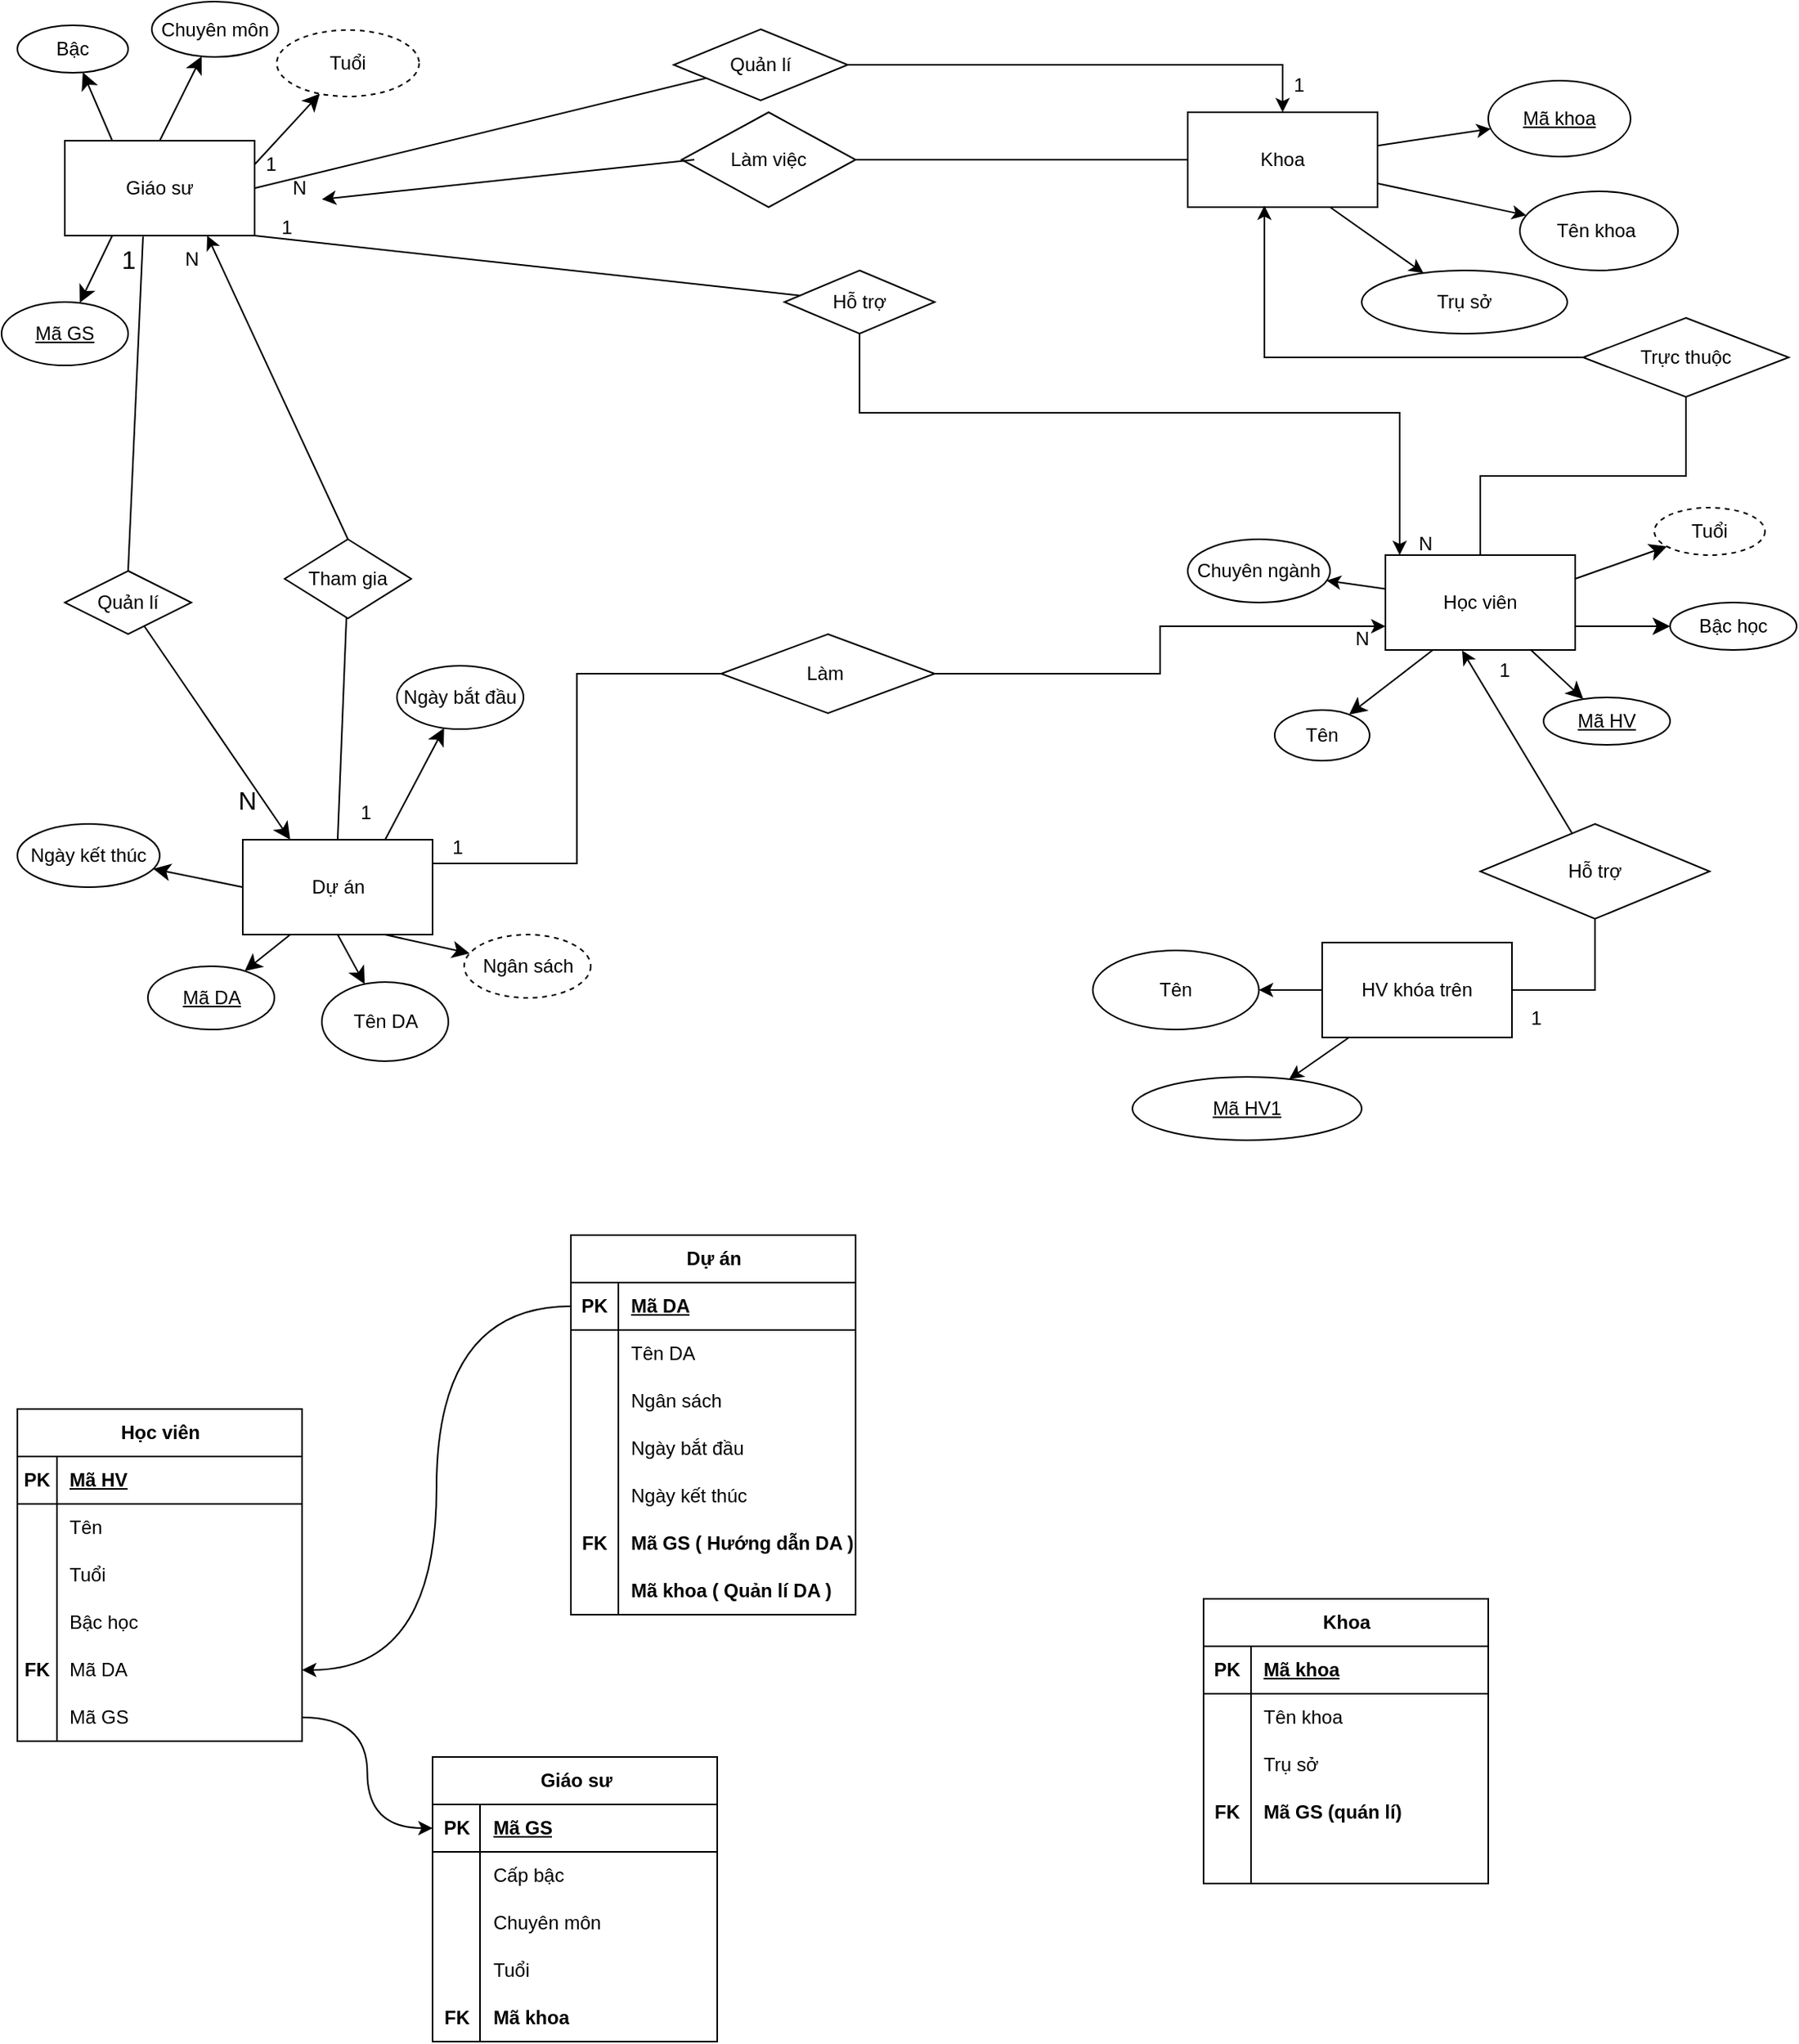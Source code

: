 <mxfile version="26.0.5">
  <diagram id="R2lEEEUBdFMjLlhIrx00" name="Page-1">
    <mxGraphModel dx="1363" dy="797" grid="1" gridSize="10" guides="1" tooltips="1" connect="1" arrows="1" fold="1" page="1" pageScale="1" pageWidth="1169" pageHeight="827" math="0" shadow="0" extFonts="Permanent Marker^https://fonts.googleapis.com/css?family=Permanent+Marker">
      <root>
        <mxCell id="0" />
        <mxCell id="1" parent="0" />
        <mxCell id="wvOs2aSPzy3ZHwY-VeI9-1" value="&lt;font style=&quot;vertical-align: inherit;&quot;&gt;&lt;font style=&quot;vertical-align: inherit;&quot;&gt;Dự án&lt;/font&gt;&lt;/font&gt;" style="rounded=0;whiteSpace=wrap;html=1;" parent="1" vertex="1">
          <mxGeometry x="162.5" y="610" width="120" height="60" as="geometry" />
        </mxCell>
        <mxCell id="wvOs2aSPzy3ZHwY-VeI9-2" value="" style="endArrow=classic;html=1;rounded=0;fontSize=12;startSize=8;endSize=8;curved=1;exitX=0.25;exitY=1;exitDx=0;exitDy=0;" parent="1" source="wvOs2aSPzy3ZHwY-VeI9-1" target="wvOs2aSPzy3ZHwY-VeI9-3" edge="1">
          <mxGeometry width="50" height="50" relative="1" as="geometry">
            <mxPoint x="182.5" y="660" as="sourcePoint" />
            <mxPoint x="162.5" y="700" as="targetPoint" />
          </mxGeometry>
        </mxCell>
        <mxCell id="wvOs2aSPzy3ZHwY-VeI9-3" value="&lt;font style=&quot;vertical-align: inherit;&quot;&gt;&lt;font style=&quot;vertical-align: inherit;&quot;&gt;&lt;u&gt;Mã DA&lt;/u&gt;&lt;/font&gt;&lt;/font&gt;" style="ellipse;whiteSpace=wrap;html=1;" parent="1" vertex="1">
          <mxGeometry x="102.5" y="690" width="80" height="40" as="geometry" />
        </mxCell>
        <mxCell id="wvOs2aSPzy3ZHwY-VeI9-4" value="" style="endArrow=classic;html=1;rounded=0;fontSize=12;startSize=8;endSize=8;curved=1;exitX=0.5;exitY=1;exitDx=0;exitDy=0;" parent="1" source="wvOs2aSPzy3ZHwY-VeI9-1" target="wvOs2aSPzy3ZHwY-VeI9-5" edge="1">
          <mxGeometry width="50" height="50" relative="1" as="geometry">
            <mxPoint x="232.5" y="670" as="sourcePoint" />
            <mxPoint x="232.5" y="710" as="targetPoint" />
          </mxGeometry>
        </mxCell>
        <mxCell id="wvOs2aSPzy3ZHwY-VeI9-5" value="&lt;font style=&quot;vertical-align: inherit;&quot;&gt;&lt;font style=&quot;vertical-align: inherit;&quot;&gt;Tên DA&lt;/font&gt;&lt;/font&gt;" style="ellipse;whiteSpace=wrap;html=1;" parent="1" vertex="1">
          <mxGeometry x="212.5" y="700" width="80" height="50" as="geometry" />
        </mxCell>
        <mxCell id="wvOs2aSPzy3ZHwY-VeI9-6" value="" style="endArrow=classic;html=1;rounded=0;fontSize=12;startSize=8;endSize=8;curved=1;exitX=0.75;exitY=1;exitDx=0;exitDy=0;" parent="1" source="wvOs2aSPzy3ZHwY-VeI9-1" target="wvOs2aSPzy3ZHwY-VeI9-7" edge="1">
          <mxGeometry width="50" height="50" relative="1" as="geometry">
            <mxPoint x="252.5" y="670" as="sourcePoint" />
            <mxPoint x="322.5" y="710" as="targetPoint" />
          </mxGeometry>
        </mxCell>
        <mxCell id="wvOs2aSPzy3ZHwY-VeI9-7" value="&lt;font style=&quot;vertical-align: inherit;&quot;&gt;&lt;font style=&quot;vertical-align: inherit;&quot;&gt;Ngân sách&lt;/font&gt;&lt;/font&gt;" style="ellipse;whiteSpace=wrap;html=1;dashed=1;" parent="1" vertex="1">
          <mxGeometry x="302.5" y="670" width="80" height="40" as="geometry" />
        </mxCell>
        <mxCell id="wvOs2aSPzy3ZHwY-VeI9-8" value="" style="endArrow=classic;html=1;rounded=0;fontSize=12;startSize=8;endSize=8;curved=1;exitX=0.75;exitY=0;exitDx=0;exitDy=0;" parent="1" source="wvOs2aSPzy3ZHwY-VeI9-1" target="wvOs2aSPzy3ZHwY-VeI9-9" edge="1">
          <mxGeometry width="50" height="50" relative="1" as="geometry">
            <mxPoint x="232.5" y="610" as="sourcePoint" />
            <mxPoint x="272.5" y="570" as="targetPoint" />
          </mxGeometry>
        </mxCell>
        <mxCell id="wvOs2aSPzy3ZHwY-VeI9-9" value="&lt;font style=&quot;vertical-align: inherit;&quot;&gt;&lt;font style=&quot;vertical-align: inherit;&quot;&gt;Ngày bắt đầu&lt;/font&gt;&lt;/font&gt;" style="ellipse;whiteSpace=wrap;html=1;" parent="1" vertex="1">
          <mxGeometry x="260" y="500" width="80" height="40" as="geometry" />
        </mxCell>
        <mxCell id="wvOs2aSPzy3ZHwY-VeI9-10" value="" style="endArrow=classic;html=1;rounded=0;fontSize=12;startSize=8;endSize=8;curved=1;exitX=0;exitY=0.5;exitDx=0;exitDy=0;" parent="1" source="wvOs2aSPzy3ZHwY-VeI9-1" target="wvOs2aSPzy3ZHwY-VeI9-11" edge="1">
          <mxGeometry width="50" height="50" relative="1" as="geometry">
            <mxPoint x="192.5" y="610" as="sourcePoint" />
            <mxPoint x="152.5" y="570" as="targetPoint" />
          </mxGeometry>
        </mxCell>
        <mxCell id="wvOs2aSPzy3ZHwY-VeI9-11" value="&lt;font style=&quot;vertical-align: inherit;&quot;&gt;&lt;font style=&quot;vertical-align: inherit;&quot;&gt;Ngày kết thúc&lt;/font&gt;&lt;/font&gt;" style="ellipse;whiteSpace=wrap;html=1;" parent="1" vertex="1">
          <mxGeometry x="20" y="600" width="90" height="40" as="geometry" />
        </mxCell>
        <mxCell id="wvOs2aSPzy3ZHwY-VeI9-12" value="&lt;font style=&quot;vertical-align: inherit;&quot;&gt;&lt;font style=&quot;vertical-align: inherit;&quot;&gt;Giáo sư&lt;/font&gt;&lt;/font&gt;" style="rounded=0;whiteSpace=wrap;html=1;" parent="1" vertex="1">
          <mxGeometry x="50" y="168" width="120" height="60" as="geometry" />
        </mxCell>
        <mxCell id="wvOs2aSPzy3ZHwY-VeI9-13" value="" style="endArrow=classic;html=1;rounded=0;fontSize=12;startSize=8;endSize=8;curved=1;exitX=0.25;exitY=1;exitDx=0;exitDy=0;" parent="1" source="wvOs2aSPzy3ZHwY-VeI9-12" target="wvOs2aSPzy3ZHwY-VeI9-14" edge="1">
          <mxGeometry width="50" height="50" relative="1" as="geometry">
            <mxPoint x="80" y="220" as="sourcePoint" />
            <mxPoint x="50" y="250" as="targetPoint" />
          </mxGeometry>
        </mxCell>
        <mxCell id="wvOs2aSPzy3ZHwY-VeI9-14" value="&lt;font style=&quot;vertical-align: inherit;&quot;&gt;&lt;font style=&quot;vertical-align: inherit;&quot;&gt;&lt;font style=&quot;vertical-align: inherit;&quot;&gt;&lt;font style=&quot;vertical-align: inherit;&quot;&gt;&lt;u&gt;Mã GS&lt;/u&gt;&lt;/font&gt;&lt;/font&gt;&lt;/font&gt;&lt;/font&gt;" style="ellipse;whiteSpace=wrap;html=1;" parent="1" vertex="1">
          <mxGeometry x="10" y="270" width="80" height="40" as="geometry" />
        </mxCell>
        <mxCell id="wvOs2aSPzy3ZHwY-VeI9-15" value="" style="endArrow=classic;html=1;rounded=0;fontSize=12;startSize=8;endSize=8;curved=1;exitX=1;exitY=0.25;exitDx=0;exitDy=0;" parent="1" target="wvOs2aSPzy3ZHwY-VeI9-16" edge="1" source="wvOs2aSPzy3ZHwY-VeI9-12">
          <mxGeometry width="50" height="50" relative="1" as="geometry">
            <mxPoint x="126" y="220" as="sourcePoint" />
            <mxPoint x="150" y="252" as="targetPoint" />
          </mxGeometry>
        </mxCell>
        <mxCell id="wvOs2aSPzy3ZHwY-VeI9-16" value="&lt;font style=&quot;vertical-align: inherit;&quot;&gt;&lt;font style=&quot;vertical-align: inherit;&quot;&gt;Tuổi&lt;/font&gt;&lt;/font&gt;" style="ellipse;whiteSpace=wrap;html=1;dashed=1;" parent="1" vertex="1">
          <mxGeometry x="184" y="98" width="90" height="42" as="geometry" />
        </mxCell>
        <mxCell id="wvOs2aSPzy3ZHwY-VeI9-17" value="" style="endArrow=classic;html=1;rounded=0;fontSize=12;startSize=8;endSize=8;curved=1;exitX=0.25;exitY=0;exitDx=0;exitDy=0;" parent="1" source="wvOs2aSPzy3ZHwY-VeI9-12" target="wvOs2aSPzy3ZHwY-VeI9-18" edge="1">
          <mxGeometry width="50" height="50" relative="1" as="geometry">
            <mxPoint x="80" y="120" as="sourcePoint" />
            <mxPoint x="50" y="130" as="targetPoint" />
          </mxGeometry>
        </mxCell>
        <mxCell id="wvOs2aSPzy3ZHwY-VeI9-18" value="&lt;font style=&quot;vertical-align: inherit;&quot;&gt;&lt;font style=&quot;vertical-align: inherit;&quot;&gt;Bậc&lt;/font&gt;&lt;/font&gt;" style="ellipse;whiteSpace=wrap;html=1;" parent="1" vertex="1">
          <mxGeometry x="20" y="95" width="70" height="30" as="geometry" />
        </mxCell>
        <mxCell id="wvOs2aSPzy3ZHwY-VeI9-19" value="" style="endArrow=classic;html=1;rounded=0;fontSize=12;startSize=8;endSize=8;curved=1;exitX=0.5;exitY=0;exitDx=0;exitDy=0;" parent="1" target="wvOs2aSPzy3ZHwY-VeI9-20" edge="1" source="wvOs2aSPzy3ZHwY-VeI9-12">
          <mxGeometry width="50" height="50" relative="1" as="geometry">
            <mxPoint x="120" y="160" as="sourcePoint" />
            <mxPoint x="150" y="130" as="targetPoint" />
          </mxGeometry>
        </mxCell>
        <mxCell id="wvOs2aSPzy3ZHwY-VeI9-20" value="&lt;font style=&quot;vertical-align: inherit;&quot;&gt;&lt;font style=&quot;vertical-align: inherit;&quot;&gt;Chuyên môn&lt;/font&gt;&lt;/font&gt;" style="ellipse;whiteSpace=wrap;html=1;" parent="1" vertex="1">
          <mxGeometry x="105" y="80" width="80" height="35" as="geometry" />
        </mxCell>
        <mxCell id="wvOs2aSPzy3ZHwY-VeI9-23" value="" style="edgeStyle=none;curved=1;rounded=0;orthogonalLoop=1;jettySize=auto;html=1;fontSize=12;startSize=8;endSize=8;" parent="1" source="wvOs2aSPzy3ZHwY-VeI9-21" target="wvOs2aSPzy3ZHwY-VeI9-22" edge="1">
          <mxGeometry relative="1" as="geometry" />
        </mxCell>
        <mxCell id="6cCRQY4yos_YDq-2sVYA-31" value="" style="rounded=0;orthogonalLoop=1;jettySize=auto;html=1;" edge="1" parent="1" source="wvOs2aSPzy3ZHwY-VeI9-21" target="6cCRQY4yos_YDq-2sVYA-30">
          <mxGeometry relative="1" as="geometry" />
        </mxCell>
        <mxCell id="wvOs2aSPzy3ZHwY-VeI9-21" value="&lt;font style=&quot;vertical-align: inherit;&quot;&gt;&lt;font style=&quot;vertical-align: inherit;&quot;&gt;Học viên&lt;/font&gt;&lt;/font&gt;" style="rounded=0;whiteSpace=wrap;html=1;" parent="1" vertex="1">
          <mxGeometry x="885" y="430" width="120" height="60" as="geometry" />
        </mxCell>
        <mxCell id="wvOs2aSPzy3ZHwY-VeI9-22" value="&lt;font style=&quot;vertical-align: inherit;&quot;&gt;&lt;font style=&quot;vertical-align: inherit;&quot;&gt;&lt;u&gt;Mã HV&lt;/u&gt;&lt;/font&gt;&lt;/font&gt;" style="ellipse;whiteSpace=wrap;html=1;rounded=0;" parent="1" vertex="1">
          <mxGeometry x="985" y="520" width="80" height="30" as="geometry" />
        </mxCell>
        <mxCell id="wvOs2aSPzy3ZHwY-VeI9-24" value="" style="edgeStyle=none;curved=1;rounded=0;orthogonalLoop=1;jettySize=auto;html=1;fontSize=12;startSize=8;endSize=8;exitX=1;exitY=0.25;exitDx=0;exitDy=0;" parent="1" source="wvOs2aSPzy3ZHwY-VeI9-21" target="wvOs2aSPzy3ZHwY-VeI9-27" edge="1">
          <mxGeometry relative="1" as="geometry">
            <mxPoint x="969.72" y="480.0" as="sourcePoint" />
            <mxPoint x="955" y="540" as="targetPoint" />
          </mxGeometry>
        </mxCell>
        <mxCell id="wvOs2aSPzy3ZHwY-VeI9-25" value="" style="edgeStyle=none;curved=1;rounded=0;orthogonalLoop=1;jettySize=auto;html=1;fontSize=12;startSize=8;endSize=8;exitX=0.25;exitY=1;exitDx=0;exitDy=0;" parent="1" source="wvOs2aSPzy3ZHwY-VeI9-21" target="wvOs2aSPzy3ZHwY-VeI9-26" edge="1">
          <mxGeometry relative="1" as="geometry">
            <mxPoint x="935" y="480" as="sourcePoint" />
            <mxPoint x="915" y="520" as="targetPoint" />
          </mxGeometry>
        </mxCell>
        <mxCell id="wvOs2aSPzy3ZHwY-VeI9-26" value="&lt;font style=&quot;vertical-align: inherit;&quot;&gt;&lt;font style=&quot;vertical-align: inherit;&quot;&gt;Tên&lt;/font&gt;&lt;/font&gt;" style="ellipse;whiteSpace=wrap;html=1;" parent="1" vertex="1">
          <mxGeometry x="815" y="528" width="60" height="32" as="geometry" />
        </mxCell>
        <mxCell id="wvOs2aSPzy3ZHwY-VeI9-27" value="&lt;font style=&quot;vertical-align: inherit;&quot;&gt;&lt;font style=&quot;vertical-align: inherit;&quot;&gt;Tuổi&lt;/font&gt;&lt;/font&gt;" style="ellipse;whiteSpace=wrap;html=1;dashed=1;" parent="1" vertex="1">
          <mxGeometry x="1055" y="400" width="70" height="30" as="geometry" />
        </mxCell>
        <mxCell id="wvOs2aSPzy3ZHwY-VeI9-28" value="" style="edgeStyle=none;curved=1;rounded=0;orthogonalLoop=1;jettySize=auto;html=1;fontSize=12;startSize=8;endSize=8;exitX=1;exitY=0.75;exitDx=0;exitDy=0;" parent="1" target="wvOs2aSPzy3ZHwY-VeI9-29" edge="1" source="wvOs2aSPzy3ZHwY-VeI9-21">
          <mxGeometry relative="1" as="geometry">
            <mxPoint x="1025" y="467" as="sourcePoint" />
            <mxPoint x="1054" y="480" as="targetPoint" />
          </mxGeometry>
        </mxCell>
        <mxCell id="wvOs2aSPzy3ZHwY-VeI9-29" value="&lt;font style=&quot;vertical-align: inherit;&quot;&gt;&lt;font style=&quot;vertical-align: inherit;&quot;&gt;&lt;font style=&quot;vertical-align: inherit;&quot;&gt;&lt;font style=&quot;vertical-align: inherit;&quot;&gt;Bậc học&lt;/font&gt;&lt;/font&gt;&lt;/font&gt;&lt;/font&gt;" style="ellipse;whiteSpace=wrap;html=1;" parent="1" vertex="1">
          <mxGeometry x="1065" y="460" width="80" height="30" as="geometry" />
        </mxCell>
        <mxCell id="wvOs2aSPzy3ZHwY-VeI9-30" value="" style="endArrow=none;html=1;rounded=0;fontSize=12;startSize=8;endSize=8;curved=1;entryX=0.412;entryY=1.011;entryDx=0;entryDy=0;entryPerimeter=0;exitX=0.5;exitY=0;exitDx=0;exitDy=0;" parent="1" source="wvOs2aSPzy3ZHwY-VeI9-31" target="wvOs2aSPzy3ZHwY-VeI9-12" edge="1">
          <mxGeometry width="50" height="50" relative="1" as="geometry">
            <mxPoint x="160" y="290" as="sourcePoint" />
            <mxPoint x="170" y="150" as="targetPoint" />
          </mxGeometry>
        </mxCell>
        <mxCell id="wvOs2aSPzy3ZHwY-VeI9-32" style="rounded=0;orthogonalLoop=1;jettySize=auto;html=1;entryX=0.25;entryY=0;entryDx=0;entryDy=0;fontSize=12;startSize=8;endSize=8;" parent="1" source="wvOs2aSPzy3ZHwY-VeI9-31" target="wvOs2aSPzy3ZHwY-VeI9-1" edge="1">
          <mxGeometry relative="1" as="geometry" />
        </mxCell>
        <mxCell id="wvOs2aSPzy3ZHwY-VeI9-31" value="&lt;font style=&quot;vertical-align: inherit;&quot;&gt;&lt;font style=&quot;vertical-align: inherit;&quot;&gt;Quản lí&lt;/font&gt;&lt;/font&gt;" style="rhombus;whiteSpace=wrap;html=1;" parent="1" vertex="1">
          <mxGeometry x="50" y="440" width="80" height="40" as="geometry" />
        </mxCell>
        <mxCell id="wvOs2aSPzy3ZHwY-VeI9-33" value="1" style="text;html=1;align=center;verticalAlign=middle;resizable=0;points=[];autosize=1;strokeColor=none;fillColor=none;fontSize=16;" parent="1" vertex="1">
          <mxGeometry x="75" y="228" width="30" height="30" as="geometry" />
        </mxCell>
        <mxCell id="wvOs2aSPzy3ZHwY-VeI9-34" value="N" style="text;html=1;align=center;verticalAlign=middle;resizable=0;points=[];autosize=1;strokeColor=none;fillColor=none;fontSize=16;" parent="1" vertex="1">
          <mxGeometry x="145" y="570" width="40" height="30" as="geometry" />
        </mxCell>
        <mxCell id="6cCRQY4yos_YDq-2sVYA-3" value="" style="endArrow=none;html=1;rounded=0;exitX=0.5;exitY=0;exitDx=0;exitDy=0;" edge="1" parent="1" source="wvOs2aSPzy3ZHwY-VeI9-1" target="6cCRQY4yos_YDq-2sVYA-4">
          <mxGeometry width="50" height="50" relative="1" as="geometry">
            <mxPoint x="202.5" y="610" as="sourcePoint" />
            <mxPoint x="202.5" y="480" as="targetPoint" />
          </mxGeometry>
        </mxCell>
        <mxCell id="6cCRQY4yos_YDq-2sVYA-5" style="rounded=0;orthogonalLoop=1;jettySize=auto;html=1;exitX=0.5;exitY=0;exitDx=0;exitDy=0;entryX=0.75;entryY=1;entryDx=0;entryDy=0;" edge="1" parent="1" source="6cCRQY4yos_YDq-2sVYA-4" target="wvOs2aSPzy3ZHwY-VeI9-12">
          <mxGeometry relative="1" as="geometry">
            <mxPoint x="380.04" y="310.005" as="sourcePoint" />
            <mxPoint x="200" y="149.98" as="targetPoint" />
          </mxGeometry>
        </mxCell>
        <mxCell id="6cCRQY4yos_YDq-2sVYA-4" value="Tham gia" style="rhombus;whiteSpace=wrap;html=1;" vertex="1" parent="1">
          <mxGeometry x="189" y="420" width="80" height="50" as="geometry" />
        </mxCell>
        <mxCell id="6cCRQY4yos_YDq-2sVYA-8" value="" style="rounded=0;orthogonalLoop=1;jettySize=auto;html=1;" edge="1" parent="1" source="6cCRQY4yos_YDq-2sVYA-6" target="6cCRQY4yos_YDq-2sVYA-7">
          <mxGeometry relative="1" as="geometry" />
        </mxCell>
        <mxCell id="6cCRQY4yos_YDq-2sVYA-6" value="&lt;font style=&quot;vertical-align: inherit;&quot;&gt;&lt;font style=&quot;vertical-align: inherit;&quot;&gt;Khoa&lt;/font&gt;&lt;/font&gt;" style="rounded=0;whiteSpace=wrap;html=1;" vertex="1" parent="1">
          <mxGeometry x="760" y="150" width="120" height="60" as="geometry" />
        </mxCell>
        <mxCell id="6cCRQY4yos_YDq-2sVYA-7" value="&lt;font style=&quot;vertical-align: inherit;&quot;&gt;&lt;font style=&quot;vertical-align: inherit;&quot;&gt;&lt;font style=&quot;vertical-align: inherit;&quot;&gt;&lt;font style=&quot;vertical-align: inherit;&quot;&gt;&lt;u&gt;Mã khoa&lt;/u&gt;&lt;/font&gt;&lt;/font&gt;&lt;/font&gt;&lt;/font&gt;" style="ellipse;whiteSpace=wrap;html=1;rounded=0;" vertex="1" parent="1">
          <mxGeometry x="950" y="130" width="90" height="48" as="geometry" />
        </mxCell>
        <mxCell id="6cCRQY4yos_YDq-2sVYA-9" value="" style="endArrow=classic;html=1;rounded=0;exitX=1;exitY=0.75;exitDx=0;exitDy=0;" edge="1" parent="1" source="6cCRQY4yos_YDq-2sVYA-6" target="6cCRQY4yos_YDq-2sVYA-10">
          <mxGeometry width="50" height="50" relative="1" as="geometry">
            <mxPoint x="880" y="200" as="sourcePoint" />
            <mxPoint x="950" y="220" as="targetPoint" />
          </mxGeometry>
        </mxCell>
        <mxCell id="6cCRQY4yos_YDq-2sVYA-10" value="&lt;font style=&quot;vertical-align: inherit;&quot;&gt;&lt;font style=&quot;vertical-align: inherit;&quot;&gt;Tên khoa&amp;nbsp;&lt;/font&gt;&lt;/font&gt;" style="ellipse;whiteSpace=wrap;html=1;" vertex="1" parent="1">
          <mxGeometry x="970" y="200" width="100" height="50" as="geometry" />
        </mxCell>
        <mxCell id="6cCRQY4yos_YDq-2sVYA-11" value="" style="endArrow=classic;html=1;rounded=0;exitX=0.75;exitY=1;exitDx=0;exitDy=0;" edge="1" parent="1" source="6cCRQY4yos_YDq-2sVYA-6" target="6cCRQY4yos_YDq-2sVYA-12">
          <mxGeometry width="50" height="50" relative="1" as="geometry">
            <mxPoint x="720" y="350" as="sourcePoint" />
            <mxPoint x="900" y="270" as="targetPoint" />
          </mxGeometry>
        </mxCell>
        <mxCell id="6cCRQY4yos_YDq-2sVYA-12" value="&lt;font style=&quot;vertical-align: inherit;&quot;&gt;&lt;font style=&quot;vertical-align: inherit;&quot;&gt;Trụ sở&lt;/font&gt;&lt;/font&gt;" style="ellipse;whiteSpace=wrap;html=1;" vertex="1" parent="1">
          <mxGeometry x="870" y="250" width="130" height="40" as="geometry" />
        </mxCell>
        <mxCell id="6cCRQY4yos_YDq-2sVYA-13" value="" style="endArrow=none;html=1;rounded=0;entryX=0;entryY=0.5;entryDx=0;entryDy=0;exitX=1;exitY=0.5;exitDx=0;exitDy=0;" edge="1" parent="1" source="6cCRQY4yos_YDq-2sVYA-16" target="6cCRQY4yos_YDq-2sVYA-6">
          <mxGeometry width="50" height="50" relative="1" as="geometry">
            <mxPoint x="570" y="180" as="sourcePoint" />
            <mxPoint x="470" y="170" as="targetPoint" />
          </mxGeometry>
        </mxCell>
        <mxCell id="6cCRQY4yos_YDq-2sVYA-16" value="&lt;font style=&quot;vertical-align: inherit;&quot;&gt;&lt;font style=&quot;vertical-align: inherit;&quot;&gt;Làm việc&lt;/font&gt;&lt;/font&gt;" style="rhombus;whiteSpace=wrap;html=1;" vertex="1" parent="1">
          <mxGeometry x="440" y="150" width="110" height="60" as="geometry" />
        </mxCell>
        <mxCell id="6cCRQY4yos_YDq-2sVYA-18" value="" style="endArrow=none;html=1;rounded=0;exitX=1;exitY=0.5;exitDx=0;exitDy=0;" edge="1" parent="1" source="wvOs2aSPzy3ZHwY-VeI9-12" target="6cCRQY4yos_YDq-2sVYA-19">
          <mxGeometry width="50" height="50" relative="1" as="geometry">
            <mxPoint x="420" y="220" as="sourcePoint" />
            <mxPoint x="420" y="120" as="targetPoint" />
          </mxGeometry>
        </mxCell>
        <mxCell id="6cCRQY4yos_YDq-2sVYA-21" style="edgeStyle=orthogonalEdgeStyle;rounded=0;orthogonalLoop=1;jettySize=auto;html=1;" edge="1" parent="1" source="6cCRQY4yos_YDq-2sVYA-19" target="6cCRQY4yos_YDq-2sVYA-6">
          <mxGeometry relative="1" as="geometry" />
        </mxCell>
        <mxCell id="6cCRQY4yos_YDq-2sVYA-19" value="&lt;font style=&quot;vertical-align: inherit;&quot;&gt;&lt;font style=&quot;vertical-align: inherit;&quot;&gt;Quản lí&lt;/font&gt;&lt;/font&gt;" style="rhombus;whiteSpace=wrap;html=1;" vertex="1" parent="1">
          <mxGeometry x="435" y="97.5" width="110" height="45" as="geometry" />
        </mxCell>
        <mxCell id="6cCRQY4yos_YDq-2sVYA-23" value="1" style="text;html=1;align=center;verticalAlign=middle;resizable=0;points=[];autosize=1;strokeColor=none;fillColor=none;" vertex="1" parent="1">
          <mxGeometry x="165" y="168" width="30" height="30" as="geometry" />
        </mxCell>
        <mxCell id="6cCRQY4yos_YDq-2sVYA-24" value="1" style="text;html=1;align=center;verticalAlign=middle;resizable=0;points=[];autosize=1;strokeColor=none;fillColor=none;" vertex="1" parent="1">
          <mxGeometry x="815" y="118" width="30" height="30" as="geometry" />
        </mxCell>
        <mxCell id="6cCRQY4yos_YDq-2sVYA-27" value="" style="endArrow=none;html=1;rounded=0;exitX=0.5;exitY=0;exitDx=0;exitDy=0;edgeStyle=orthogonalEdgeStyle;" edge="1" parent="1" source="wvOs2aSPzy3ZHwY-VeI9-21" target="6cCRQY4yos_YDq-2sVYA-28">
          <mxGeometry width="50" height="50" relative="1" as="geometry">
            <mxPoint x="680" y="380" as="sourcePoint" />
            <mxPoint x="810" y="340" as="targetPoint" />
          </mxGeometry>
        </mxCell>
        <mxCell id="6cCRQY4yos_YDq-2sVYA-29" style="rounded=0;orthogonalLoop=1;jettySize=auto;html=1;entryX=0.404;entryY=0.983;entryDx=0;entryDy=0;entryPerimeter=0;edgeStyle=orthogonalEdgeStyle;" edge="1" parent="1" source="6cCRQY4yos_YDq-2sVYA-28" target="6cCRQY4yos_YDq-2sVYA-6">
          <mxGeometry relative="1" as="geometry" />
        </mxCell>
        <mxCell id="6cCRQY4yos_YDq-2sVYA-28" value="&lt;font style=&quot;vertical-align: inherit;&quot;&gt;&lt;font style=&quot;vertical-align: inherit;&quot;&gt;Trực thuộc&lt;/font&gt;&lt;/font&gt;" style="rhombus;whiteSpace=wrap;html=1;" vertex="1" parent="1">
          <mxGeometry x="1010" y="280" width="130" height="50" as="geometry" />
        </mxCell>
        <mxCell id="6cCRQY4yos_YDq-2sVYA-30" value="&lt;font style=&quot;vertical-align: inherit;&quot;&gt;&lt;font style=&quot;vertical-align: inherit;&quot;&gt;Chuyên ngành&lt;/font&gt;&lt;/font&gt;" style="ellipse;whiteSpace=wrap;html=1;rounded=0;" vertex="1" parent="1">
          <mxGeometry x="760" y="420" width="90" height="40" as="geometry" />
        </mxCell>
        <mxCell id="6cCRQY4yos_YDq-2sVYA-37" value="" style="rounded=0;orthogonalLoop=1;jettySize=auto;html=1;" edge="1" parent="1" source="6cCRQY4yos_YDq-2sVYA-32" target="6cCRQY4yos_YDq-2sVYA-36">
          <mxGeometry relative="1" as="geometry" />
        </mxCell>
        <mxCell id="6cCRQY4yos_YDq-2sVYA-39" value="" style="rounded=0;orthogonalLoop=1;jettySize=auto;html=1;" edge="1" parent="1" source="6cCRQY4yos_YDq-2sVYA-32" target="6cCRQY4yos_YDq-2sVYA-38">
          <mxGeometry relative="1" as="geometry" />
        </mxCell>
        <mxCell id="6cCRQY4yos_YDq-2sVYA-32" value="&lt;font style=&quot;vertical-align: inherit;&quot;&gt;&lt;font style=&quot;vertical-align: inherit;&quot;&gt;HV khóa trên&lt;/font&gt;&lt;/font&gt;" style="whiteSpace=wrap;html=1;" vertex="1" parent="1">
          <mxGeometry x="845" y="675" width="120" height="60" as="geometry" />
        </mxCell>
        <mxCell id="6cCRQY4yos_YDq-2sVYA-33" value="" style="endArrow=none;html=1;rounded=0;exitX=1;exitY=0.5;exitDx=0;exitDy=0;edgeStyle=orthogonalEdgeStyle;" edge="1" parent="1" source="6cCRQY4yos_YDq-2sVYA-32" target="6cCRQY4yos_YDq-2sVYA-34">
          <mxGeometry width="50" height="50" relative="1" as="geometry">
            <mxPoint x="960" y="710" as="sourcePoint" />
            <mxPoint x="1030" y="710" as="targetPoint" />
          </mxGeometry>
        </mxCell>
        <mxCell id="6cCRQY4yos_YDq-2sVYA-34" value="&lt;font style=&quot;vertical-align: inherit;&quot;&gt;&lt;font style=&quot;vertical-align: inherit;&quot;&gt;Hỗ trợ&lt;/font&gt;&lt;/font&gt;" style="rhombus;whiteSpace=wrap;html=1;" vertex="1" parent="1">
          <mxGeometry x="945" y="600" width="145" height="60" as="geometry" />
        </mxCell>
        <mxCell id="6cCRQY4yos_YDq-2sVYA-35" style="rounded=0;orthogonalLoop=1;jettySize=auto;html=1;entryX=0.404;entryY=1.005;entryDx=0;entryDy=0;entryPerimeter=0;" edge="1" parent="1" source="6cCRQY4yos_YDq-2sVYA-34" target="wvOs2aSPzy3ZHwY-VeI9-21">
          <mxGeometry relative="1" as="geometry" />
        </mxCell>
        <mxCell id="6cCRQY4yos_YDq-2sVYA-36" value="&lt;font style=&quot;vertical-align: inherit;&quot;&gt;&lt;font style=&quot;vertical-align: inherit;&quot;&gt;Tên&lt;/font&gt;&lt;/font&gt;" style="ellipse;whiteSpace=wrap;html=1;" vertex="1" parent="1">
          <mxGeometry x="700" y="680" width="105" height="50" as="geometry" />
        </mxCell>
        <mxCell id="6cCRQY4yos_YDq-2sVYA-38" value="&lt;font style=&quot;vertical-align: inherit;&quot;&gt;&lt;font style=&quot;vertical-align: inherit;&quot;&gt;&lt;font style=&quot;vertical-align: inherit;&quot;&gt;&lt;font style=&quot;vertical-align: inherit;&quot;&gt;&lt;u&gt;Mã HV1&lt;/u&gt;&lt;/font&gt;&lt;/font&gt;&lt;/font&gt;&lt;/font&gt;" style="ellipse;whiteSpace=wrap;html=1;" vertex="1" parent="1">
          <mxGeometry x="725" y="760" width="145" height="40" as="geometry" />
        </mxCell>
        <mxCell id="6cCRQY4yos_YDq-2sVYA-43" style="edgeStyle=orthogonalEdgeStyle;rounded=0;orthogonalLoop=1;jettySize=auto;html=1;entryX=0;entryY=0.75;entryDx=0;entryDy=0;" edge="1" parent="1" source="6cCRQY4yos_YDq-2sVYA-41" target="wvOs2aSPzy3ZHwY-VeI9-21">
          <mxGeometry relative="1" as="geometry" />
        </mxCell>
        <mxCell id="6cCRQY4yos_YDq-2sVYA-41" value="&lt;font style=&quot;vertical-align: inherit;&quot;&gt;&lt;font style=&quot;vertical-align: inherit;&quot;&gt;Làm&amp;nbsp;&lt;/font&gt;&lt;/font&gt;" style="rhombus;whiteSpace=wrap;html=1;" vertex="1" parent="1">
          <mxGeometry x="465" y="480" width="135" height="50" as="geometry" />
        </mxCell>
        <mxCell id="6cCRQY4yos_YDq-2sVYA-44" value="N" style="text;html=1;align=center;verticalAlign=middle;resizable=0;points=[];autosize=1;strokeColor=none;fillColor=none;" vertex="1" parent="1">
          <mxGeometry x="855" y="468" width="30" height="30" as="geometry" />
        </mxCell>
        <mxCell id="6cCRQY4yos_YDq-2sVYA-45" value="" style="endArrow=none;html=1;rounded=0;entryX=0;entryY=0.5;entryDx=0;entryDy=0;exitX=1;exitY=0.25;exitDx=0;exitDy=0;edgeStyle=orthogonalEdgeStyle;" edge="1" parent="1" source="wvOs2aSPzy3ZHwY-VeI9-1" target="6cCRQY4yos_YDq-2sVYA-41">
          <mxGeometry width="50" height="50" relative="1" as="geometry">
            <mxPoint x="290" y="630" as="sourcePoint" />
            <mxPoint x="340" y="580" as="targetPoint" />
          </mxGeometry>
        </mxCell>
        <mxCell id="6cCRQY4yos_YDq-2sVYA-46" value="1" style="text;html=1;align=center;verticalAlign=middle;resizable=0;points=[];autosize=1;strokeColor=none;fillColor=none;" vertex="1" parent="1">
          <mxGeometry x="282.5" y="600" width="30" height="30" as="geometry" />
        </mxCell>
        <mxCell id="6cCRQY4yos_YDq-2sVYA-47" value="" style="endArrow=none;html=1;rounded=0;exitX=1;exitY=1;exitDx=0;exitDy=0;" edge="1" parent="1" source="wvOs2aSPzy3ZHwY-VeI9-12" target="6cCRQY4yos_YDq-2sVYA-48">
          <mxGeometry width="50" height="50" relative="1" as="geometry">
            <mxPoint x="360" y="250" as="sourcePoint" />
            <mxPoint x="230" y="150" as="targetPoint" />
          </mxGeometry>
        </mxCell>
        <mxCell id="6cCRQY4yos_YDq-2sVYA-48" value="&lt;font style=&quot;vertical-align: inherit;&quot;&gt;&lt;font style=&quot;vertical-align: inherit;&quot;&gt;Hỗ trợ&lt;/font&gt;&lt;/font&gt;" style="rhombus;whiteSpace=wrap;html=1;" vertex="1" parent="1">
          <mxGeometry x="505" y="250" width="95" height="40" as="geometry" />
        </mxCell>
        <mxCell id="6cCRQY4yos_YDq-2sVYA-49" style="edgeStyle=orthogonalEdgeStyle;rounded=0;orthogonalLoop=1;jettySize=auto;html=1;" edge="1" parent="1" source="6cCRQY4yos_YDq-2sVYA-48">
          <mxGeometry relative="1" as="geometry">
            <mxPoint x="894" y="430" as="targetPoint" />
            <Array as="points">
              <mxPoint x="553" y="340" />
              <mxPoint x="894" y="340" />
            </Array>
          </mxGeometry>
        </mxCell>
        <mxCell id="6cCRQY4yos_YDq-2sVYA-50" value="1" style="text;html=1;align=center;verticalAlign=middle;resizable=0;points=[];autosize=1;strokeColor=none;fillColor=none;" vertex="1" parent="1">
          <mxGeometry x="965" y="708" width="30" height="30" as="geometry" />
        </mxCell>
        <mxCell id="6cCRQY4yos_YDq-2sVYA-51" value="1" style="text;html=1;align=center;verticalAlign=middle;resizable=0;points=[];autosize=1;strokeColor=none;fillColor=none;" vertex="1" parent="1">
          <mxGeometry x="945" y="488" width="30" height="30" as="geometry" />
        </mxCell>
        <mxCell id="6cCRQY4yos_YDq-2sVYA-52" value="N" style="text;html=1;align=center;verticalAlign=middle;resizable=0;points=[];autosize=1;strokeColor=none;fillColor=none;" vertex="1" parent="1">
          <mxGeometry x="115" y="228" width="30" height="30" as="geometry" />
        </mxCell>
        <mxCell id="6cCRQY4yos_YDq-2sVYA-53" value="N" style="text;html=1;align=center;verticalAlign=middle;resizable=0;points=[];autosize=1;strokeColor=none;fillColor=none;" vertex="1" parent="1">
          <mxGeometry x="895" y="408" width="30" height="30" as="geometry" />
        </mxCell>
        <mxCell id="6cCRQY4yos_YDq-2sVYA-54" value="1" style="text;html=1;align=center;verticalAlign=middle;resizable=0;points=[];autosize=1;strokeColor=none;fillColor=none;" vertex="1" parent="1">
          <mxGeometry x="225" y="578" width="30" height="30" as="geometry" />
        </mxCell>
        <mxCell id="6cCRQY4yos_YDq-2sVYA-55" value="" style="rounded=0;orthogonalLoop=1;jettySize=auto;html=1;entryX=1;entryY=0.75;entryDx=0;entryDy=0;exitX=0.073;exitY=0.5;exitDx=0;exitDy=0;exitPerimeter=0;" edge="1" parent="1" source="6cCRQY4yos_YDq-2sVYA-16" target="6cCRQY4yos_YDq-2sVYA-26">
          <mxGeometry relative="1" as="geometry">
            <mxPoint x="448" y="180" as="sourcePoint" />
            <mxPoint x="170" y="213" as="targetPoint" />
          </mxGeometry>
        </mxCell>
        <mxCell id="6cCRQY4yos_YDq-2sVYA-26" value="N" style="text;html=1;align=center;verticalAlign=middle;resizable=0;points=[];autosize=1;strokeColor=none;fillColor=none;" vertex="1" parent="1">
          <mxGeometry x="182.5" y="182.5" width="30" height="30" as="geometry" />
        </mxCell>
        <mxCell id="6cCRQY4yos_YDq-2sVYA-56" value="1" style="text;html=1;align=center;verticalAlign=middle;resizable=0;points=[];autosize=1;strokeColor=none;fillColor=none;" vertex="1" parent="1">
          <mxGeometry x="175" y="208" width="30" height="30" as="geometry" />
        </mxCell>
        <mxCell id="6cCRQY4yos_YDq-2sVYA-59" value="Học viên" style="shape=table;startSize=30;container=1;collapsible=1;childLayout=tableLayout;fixedRows=1;rowLines=0;fontStyle=1;align=center;resizeLast=1;html=1;" vertex="1" parent="1">
          <mxGeometry x="20" y="970" width="180" height="210" as="geometry" />
        </mxCell>
        <mxCell id="6cCRQY4yos_YDq-2sVYA-60" value="" style="shape=tableRow;horizontal=0;startSize=0;swimlaneHead=0;swimlaneBody=0;fillColor=none;collapsible=0;dropTarget=0;points=[[0,0.5],[1,0.5]];portConstraint=eastwest;top=0;left=0;right=0;bottom=1;" vertex="1" parent="6cCRQY4yos_YDq-2sVYA-59">
          <mxGeometry y="30" width="180" height="30" as="geometry" />
        </mxCell>
        <mxCell id="6cCRQY4yos_YDq-2sVYA-61" value="PK" style="shape=partialRectangle;connectable=0;fillColor=none;top=0;left=0;bottom=0;right=0;fontStyle=1;overflow=hidden;whiteSpace=wrap;html=1;" vertex="1" parent="6cCRQY4yos_YDq-2sVYA-60">
          <mxGeometry width="25" height="30" as="geometry">
            <mxRectangle width="25" height="30" as="alternateBounds" />
          </mxGeometry>
        </mxCell>
        <mxCell id="6cCRQY4yos_YDq-2sVYA-62" value="Mã HV" style="shape=partialRectangle;connectable=0;fillColor=none;top=0;left=0;bottom=0;right=0;align=left;spacingLeft=6;fontStyle=5;overflow=hidden;whiteSpace=wrap;html=1;" vertex="1" parent="6cCRQY4yos_YDq-2sVYA-60">
          <mxGeometry x="25" width="155" height="30" as="geometry">
            <mxRectangle width="155" height="30" as="alternateBounds" />
          </mxGeometry>
        </mxCell>
        <mxCell id="6cCRQY4yos_YDq-2sVYA-63" value="" style="shape=tableRow;horizontal=0;startSize=0;swimlaneHead=0;swimlaneBody=0;fillColor=none;collapsible=0;dropTarget=0;points=[[0,0.5],[1,0.5]];portConstraint=eastwest;top=0;left=0;right=0;bottom=0;" vertex="1" parent="6cCRQY4yos_YDq-2sVYA-59">
          <mxGeometry y="60" width="180" height="30" as="geometry" />
        </mxCell>
        <mxCell id="6cCRQY4yos_YDq-2sVYA-64" value="" style="shape=partialRectangle;connectable=0;fillColor=none;top=0;left=0;bottom=0;right=0;editable=1;overflow=hidden;whiteSpace=wrap;html=1;" vertex="1" parent="6cCRQY4yos_YDq-2sVYA-63">
          <mxGeometry width="25" height="30" as="geometry">
            <mxRectangle width="25" height="30" as="alternateBounds" />
          </mxGeometry>
        </mxCell>
        <mxCell id="6cCRQY4yos_YDq-2sVYA-65" value="Tên" style="shape=partialRectangle;connectable=0;fillColor=none;top=0;left=0;bottom=0;right=0;align=left;spacingLeft=6;overflow=hidden;whiteSpace=wrap;html=1;" vertex="1" parent="6cCRQY4yos_YDq-2sVYA-63">
          <mxGeometry x="25" width="155" height="30" as="geometry">
            <mxRectangle width="155" height="30" as="alternateBounds" />
          </mxGeometry>
        </mxCell>
        <mxCell id="6cCRQY4yos_YDq-2sVYA-66" value="" style="shape=tableRow;horizontal=0;startSize=0;swimlaneHead=0;swimlaneBody=0;fillColor=none;collapsible=0;dropTarget=0;points=[[0,0.5],[1,0.5]];portConstraint=eastwest;top=0;left=0;right=0;bottom=0;" vertex="1" parent="6cCRQY4yos_YDq-2sVYA-59">
          <mxGeometry y="90" width="180" height="30" as="geometry" />
        </mxCell>
        <mxCell id="6cCRQY4yos_YDq-2sVYA-67" value="" style="shape=partialRectangle;connectable=0;fillColor=none;top=0;left=0;bottom=0;right=0;editable=1;overflow=hidden;whiteSpace=wrap;html=1;" vertex="1" parent="6cCRQY4yos_YDq-2sVYA-66">
          <mxGeometry width="25" height="30" as="geometry">
            <mxRectangle width="25" height="30" as="alternateBounds" />
          </mxGeometry>
        </mxCell>
        <mxCell id="6cCRQY4yos_YDq-2sVYA-68" value="Tuổi" style="shape=partialRectangle;connectable=0;fillColor=none;top=0;left=0;bottom=0;right=0;align=left;spacingLeft=6;overflow=hidden;whiteSpace=wrap;html=1;" vertex="1" parent="6cCRQY4yos_YDq-2sVYA-66">
          <mxGeometry x="25" width="155" height="30" as="geometry">
            <mxRectangle width="155" height="30" as="alternateBounds" />
          </mxGeometry>
        </mxCell>
        <mxCell id="6cCRQY4yos_YDq-2sVYA-69" value="" style="shape=tableRow;horizontal=0;startSize=0;swimlaneHead=0;swimlaneBody=0;fillColor=none;collapsible=0;dropTarget=0;points=[[0,0.5],[1,0.5]];portConstraint=eastwest;top=0;left=0;right=0;bottom=0;" vertex="1" parent="6cCRQY4yos_YDq-2sVYA-59">
          <mxGeometry y="120" width="180" height="30" as="geometry" />
        </mxCell>
        <mxCell id="6cCRQY4yos_YDq-2sVYA-70" value="&lt;div&gt;&lt;br&gt;&lt;/div&gt;&lt;div&gt;&lt;br&gt;&lt;/div&gt;" style="shape=partialRectangle;connectable=0;fillColor=none;top=0;left=0;bottom=0;right=0;editable=1;overflow=hidden;whiteSpace=wrap;html=1;" vertex="1" parent="6cCRQY4yos_YDq-2sVYA-69">
          <mxGeometry width="25" height="30" as="geometry">
            <mxRectangle width="25" height="30" as="alternateBounds" />
          </mxGeometry>
        </mxCell>
        <mxCell id="6cCRQY4yos_YDq-2sVYA-71" value="Bậc học" style="shape=partialRectangle;connectable=0;fillColor=none;top=0;left=0;bottom=0;right=0;align=left;spacingLeft=6;overflow=hidden;whiteSpace=wrap;html=1;" vertex="1" parent="6cCRQY4yos_YDq-2sVYA-69">
          <mxGeometry x="25" width="155" height="30" as="geometry">
            <mxRectangle width="155" height="30" as="alternateBounds" />
          </mxGeometry>
        </mxCell>
        <mxCell id="6cCRQY4yos_YDq-2sVYA-72" value="" style="shape=tableRow;horizontal=0;startSize=0;swimlaneHead=0;swimlaneBody=0;fillColor=none;collapsible=0;dropTarget=0;points=[[0,0.5],[1,0.5]];portConstraint=eastwest;top=0;left=0;right=0;bottom=0;" vertex="1" parent="6cCRQY4yos_YDq-2sVYA-59">
          <mxGeometry y="150" width="180" height="30" as="geometry" />
        </mxCell>
        <mxCell id="6cCRQY4yos_YDq-2sVYA-73" value="&lt;b&gt;FK&lt;/b&gt;" style="shape=partialRectangle;connectable=0;fillColor=none;top=0;left=0;bottom=0;right=0;editable=1;overflow=hidden;whiteSpace=wrap;html=1;" vertex="1" parent="6cCRQY4yos_YDq-2sVYA-72">
          <mxGeometry width="25" height="30" as="geometry">
            <mxRectangle width="25" height="30" as="alternateBounds" />
          </mxGeometry>
        </mxCell>
        <mxCell id="6cCRQY4yos_YDq-2sVYA-74" value="Mã DA" style="shape=partialRectangle;connectable=0;fillColor=none;top=0;left=0;bottom=0;right=0;align=left;spacingLeft=6;overflow=hidden;whiteSpace=wrap;html=1;" vertex="1" parent="6cCRQY4yos_YDq-2sVYA-72">
          <mxGeometry x="25" width="155" height="30" as="geometry">
            <mxRectangle width="155" height="30" as="alternateBounds" />
          </mxGeometry>
        </mxCell>
        <mxCell id="6cCRQY4yos_YDq-2sVYA-93" value="" style="shape=tableRow;horizontal=0;startSize=0;swimlaneHead=0;swimlaneBody=0;fillColor=none;collapsible=0;dropTarget=0;points=[[0,0.5],[1,0.5]];portConstraint=eastwest;top=0;left=0;right=0;bottom=0;" vertex="1" parent="6cCRQY4yos_YDq-2sVYA-59">
          <mxGeometry y="180" width="180" height="30" as="geometry" />
        </mxCell>
        <mxCell id="6cCRQY4yos_YDq-2sVYA-94" value="" style="shape=partialRectangle;connectable=0;fillColor=none;top=0;left=0;bottom=0;right=0;editable=1;overflow=hidden;whiteSpace=wrap;html=1;" vertex="1" parent="6cCRQY4yos_YDq-2sVYA-93">
          <mxGeometry width="25" height="30" as="geometry">
            <mxRectangle width="25" height="30" as="alternateBounds" />
          </mxGeometry>
        </mxCell>
        <mxCell id="6cCRQY4yos_YDq-2sVYA-95" value="Mã GS" style="shape=partialRectangle;connectable=0;fillColor=none;top=0;left=0;bottom=0;right=0;align=left;spacingLeft=6;overflow=hidden;whiteSpace=wrap;html=1;" vertex="1" parent="6cCRQY4yos_YDq-2sVYA-93">
          <mxGeometry x="25" width="155" height="30" as="geometry">
            <mxRectangle width="155" height="30" as="alternateBounds" />
          </mxGeometry>
        </mxCell>
        <mxCell id="6cCRQY4yos_YDq-2sVYA-117" value="Dự án" style="shape=table;startSize=30;container=1;collapsible=1;childLayout=tableLayout;fixedRows=1;rowLines=0;fontStyle=1;align=center;resizeLast=1;html=1;" vertex="1" parent="1">
          <mxGeometry x="370" y="859.996" width="180" height="240" as="geometry" />
        </mxCell>
        <mxCell id="6cCRQY4yos_YDq-2sVYA-118" value="" style="shape=tableRow;horizontal=0;startSize=0;swimlaneHead=0;swimlaneBody=0;fillColor=none;collapsible=0;dropTarget=0;points=[[0,0.5],[1,0.5]];portConstraint=eastwest;top=0;left=0;right=0;bottom=1;" vertex="1" parent="6cCRQY4yos_YDq-2sVYA-117">
          <mxGeometry y="30" width="180" height="30" as="geometry" />
        </mxCell>
        <mxCell id="6cCRQY4yos_YDq-2sVYA-119" value="PK" style="shape=partialRectangle;connectable=0;fillColor=none;top=0;left=0;bottom=0;right=0;fontStyle=1;overflow=hidden;whiteSpace=wrap;html=1;" vertex="1" parent="6cCRQY4yos_YDq-2sVYA-118">
          <mxGeometry width="30" height="30" as="geometry">
            <mxRectangle width="30" height="30" as="alternateBounds" />
          </mxGeometry>
        </mxCell>
        <mxCell id="6cCRQY4yos_YDq-2sVYA-120" value="&lt;u style=&quot;text-align: center;&quot;&gt;Mã DA&lt;/u&gt;" style="shape=partialRectangle;connectable=0;fillColor=none;top=0;left=0;bottom=0;right=0;align=left;spacingLeft=6;fontStyle=5;overflow=hidden;whiteSpace=wrap;html=1;" vertex="1" parent="6cCRQY4yos_YDq-2sVYA-118">
          <mxGeometry x="30" width="150" height="30" as="geometry">
            <mxRectangle width="150" height="30" as="alternateBounds" />
          </mxGeometry>
        </mxCell>
        <mxCell id="6cCRQY4yos_YDq-2sVYA-121" value="" style="shape=tableRow;horizontal=0;startSize=0;swimlaneHead=0;swimlaneBody=0;fillColor=none;collapsible=0;dropTarget=0;points=[[0,0.5],[1,0.5]];portConstraint=eastwest;top=0;left=0;right=0;bottom=0;" vertex="1" parent="6cCRQY4yos_YDq-2sVYA-117">
          <mxGeometry y="60" width="180" height="30" as="geometry" />
        </mxCell>
        <mxCell id="6cCRQY4yos_YDq-2sVYA-122" value="" style="shape=partialRectangle;connectable=0;fillColor=none;top=0;left=0;bottom=0;right=0;editable=1;overflow=hidden;whiteSpace=wrap;html=1;" vertex="1" parent="6cCRQY4yos_YDq-2sVYA-121">
          <mxGeometry width="30" height="30" as="geometry">
            <mxRectangle width="30" height="30" as="alternateBounds" />
          </mxGeometry>
        </mxCell>
        <mxCell id="6cCRQY4yos_YDq-2sVYA-123" value="&lt;span style=&quot;text-align: center;&quot;&gt;Tên DA&lt;/span&gt;" style="shape=partialRectangle;connectable=0;fillColor=none;top=0;left=0;bottom=0;right=0;align=left;spacingLeft=6;overflow=hidden;whiteSpace=wrap;html=1;" vertex="1" parent="6cCRQY4yos_YDq-2sVYA-121">
          <mxGeometry x="30" width="150" height="30" as="geometry">
            <mxRectangle width="150" height="30" as="alternateBounds" />
          </mxGeometry>
        </mxCell>
        <mxCell id="6cCRQY4yos_YDq-2sVYA-124" value="" style="shape=tableRow;horizontal=0;startSize=0;swimlaneHead=0;swimlaneBody=0;fillColor=none;collapsible=0;dropTarget=0;points=[[0,0.5],[1,0.5]];portConstraint=eastwest;top=0;left=0;right=0;bottom=0;" vertex="1" parent="6cCRQY4yos_YDq-2sVYA-117">
          <mxGeometry y="90" width="180" height="30" as="geometry" />
        </mxCell>
        <mxCell id="6cCRQY4yos_YDq-2sVYA-125" value="" style="shape=partialRectangle;connectable=0;fillColor=none;top=0;left=0;bottom=0;right=0;editable=1;overflow=hidden;whiteSpace=wrap;html=1;" vertex="1" parent="6cCRQY4yos_YDq-2sVYA-124">
          <mxGeometry width="30" height="30" as="geometry">
            <mxRectangle width="30" height="30" as="alternateBounds" />
          </mxGeometry>
        </mxCell>
        <mxCell id="6cCRQY4yos_YDq-2sVYA-126" value="&lt;span style=&quot;text-align: center;&quot;&gt;Ngân sách&lt;/span&gt;" style="shape=partialRectangle;connectable=0;fillColor=none;top=0;left=0;bottom=0;right=0;align=left;spacingLeft=6;overflow=hidden;whiteSpace=wrap;html=1;" vertex="1" parent="6cCRQY4yos_YDq-2sVYA-124">
          <mxGeometry x="30" width="150" height="30" as="geometry">
            <mxRectangle width="150" height="30" as="alternateBounds" />
          </mxGeometry>
        </mxCell>
        <mxCell id="6cCRQY4yos_YDq-2sVYA-127" value="" style="shape=tableRow;horizontal=0;startSize=0;swimlaneHead=0;swimlaneBody=0;fillColor=none;collapsible=0;dropTarget=0;points=[[0,0.5],[1,0.5]];portConstraint=eastwest;top=0;left=0;right=0;bottom=0;" vertex="1" parent="6cCRQY4yos_YDq-2sVYA-117">
          <mxGeometry y="120" width="180" height="30" as="geometry" />
        </mxCell>
        <mxCell id="6cCRQY4yos_YDq-2sVYA-128" value="" style="shape=partialRectangle;connectable=0;fillColor=none;top=0;left=0;bottom=0;right=0;editable=1;overflow=hidden;whiteSpace=wrap;html=1;" vertex="1" parent="6cCRQY4yos_YDq-2sVYA-127">
          <mxGeometry width="30" height="30" as="geometry">
            <mxRectangle width="30" height="30" as="alternateBounds" />
          </mxGeometry>
        </mxCell>
        <mxCell id="6cCRQY4yos_YDq-2sVYA-129" value="&lt;span style=&quot;text-align: center;&quot;&gt;Ngày bắt đầu&lt;/span&gt;" style="shape=partialRectangle;connectable=0;fillColor=none;top=0;left=0;bottom=0;right=0;align=left;spacingLeft=6;overflow=hidden;whiteSpace=wrap;html=1;" vertex="1" parent="6cCRQY4yos_YDq-2sVYA-127">
          <mxGeometry x="30" width="150" height="30" as="geometry">
            <mxRectangle width="150" height="30" as="alternateBounds" />
          </mxGeometry>
        </mxCell>
        <mxCell id="6cCRQY4yos_YDq-2sVYA-130" value="" style="shape=tableRow;horizontal=0;startSize=0;swimlaneHead=0;swimlaneBody=0;fillColor=none;collapsible=0;dropTarget=0;points=[[0,0.5],[1,0.5]];portConstraint=eastwest;top=0;left=0;right=0;bottom=0;" vertex="1" parent="6cCRQY4yos_YDq-2sVYA-117">
          <mxGeometry y="150" width="180" height="30" as="geometry" />
        </mxCell>
        <mxCell id="6cCRQY4yos_YDq-2sVYA-131" value="" style="shape=partialRectangle;connectable=0;fillColor=none;top=0;left=0;bottom=0;right=0;editable=1;overflow=hidden;whiteSpace=wrap;html=1;" vertex="1" parent="6cCRQY4yos_YDq-2sVYA-130">
          <mxGeometry width="30" height="30" as="geometry">
            <mxRectangle width="30" height="30" as="alternateBounds" />
          </mxGeometry>
        </mxCell>
        <mxCell id="6cCRQY4yos_YDq-2sVYA-132" value="&lt;div style=&quot;text-align: center;&quot;&gt;Ngày kết thúc&lt;/div&gt;" style="shape=partialRectangle;connectable=0;fillColor=none;top=0;left=0;bottom=0;right=0;align=left;spacingLeft=6;overflow=hidden;whiteSpace=wrap;html=1;" vertex="1" parent="6cCRQY4yos_YDq-2sVYA-130">
          <mxGeometry x="30" width="150" height="30" as="geometry">
            <mxRectangle width="150" height="30" as="alternateBounds" />
          </mxGeometry>
        </mxCell>
        <mxCell id="6cCRQY4yos_YDq-2sVYA-149" value="" style="shape=tableRow;horizontal=0;startSize=0;swimlaneHead=0;swimlaneBody=0;fillColor=none;collapsible=0;dropTarget=0;points=[[0,0.5],[1,0.5]];portConstraint=eastwest;top=0;left=0;right=0;bottom=0;" vertex="1" parent="6cCRQY4yos_YDq-2sVYA-117">
          <mxGeometry y="180" width="180" height="30" as="geometry" />
        </mxCell>
        <mxCell id="6cCRQY4yos_YDq-2sVYA-150" value="&lt;b&gt;FK&lt;/b&gt;" style="shape=partialRectangle;connectable=0;fillColor=none;top=0;left=0;bottom=0;right=0;editable=1;overflow=hidden;whiteSpace=wrap;html=1;" vertex="1" parent="6cCRQY4yos_YDq-2sVYA-149">
          <mxGeometry width="30" height="30" as="geometry">
            <mxRectangle width="30" height="30" as="alternateBounds" />
          </mxGeometry>
        </mxCell>
        <mxCell id="6cCRQY4yos_YDq-2sVYA-151" value="&lt;div style=&quot;text-align: center;&quot;&gt;&lt;b&gt;Mã GS ( Hướng dẫn DA )&lt;/b&gt;&lt;/div&gt;" style="shape=partialRectangle;connectable=0;fillColor=none;top=0;left=0;bottom=0;right=0;align=left;spacingLeft=6;overflow=hidden;whiteSpace=wrap;html=1;" vertex="1" parent="6cCRQY4yos_YDq-2sVYA-149">
          <mxGeometry x="30" width="150" height="30" as="geometry">
            <mxRectangle width="150" height="30" as="alternateBounds" />
          </mxGeometry>
        </mxCell>
        <mxCell id="6cCRQY4yos_YDq-2sVYA-169" value="" style="shape=tableRow;horizontal=0;startSize=0;swimlaneHead=0;swimlaneBody=0;fillColor=none;collapsible=0;dropTarget=0;points=[[0,0.5],[1,0.5]];portConstraint=eastwest;top=0;left=0;right=0;bottom=0;" vertex="1" parent="6cCRQY4yos_YDq-2sVYA-117">
          <mxGeometry y="210" width="180" height="30" as="geometry" />
        </mxCell>
        <mxCell id="6cCRQY4yos_YDq-2sVYA-170" value="" style="shape=partialRectangle;connectable=0;fillColor=none;top=0;left=0;bottom=0;right=0;editable=1;overflow=hidden;whiteSpace=wrap;html=1;" vertex="1" parent="6cCRQY4yos_YDq-2sVYA-169">
          <mxGeometry width="30" height="30" as="geometry">
            <mxRectangle width="30" height="30" as="alternateBounds" />
          </mxGeometry>
        </mxCell>
        <mxCell id="6cCRQY4yos_YDq-2sVYA-171" value="&lt;div style=&quot;text-align: center;&quot;&gt;&lt;b&gt;Mã khoa ( Quản lí DA )&lt;/b&gt;&lt;/div&gt;" style="shape=partialRectangle;connectable=0;fillColor=none;top=0;left=0;bottom=0;right=0;align=left;spacingLeft=6;overflow=hidden;whiteSpace=wrap;html=1;" vertex="1" parent="6cCRQY4yos_YDq-2sVYA-169">
          <mxGeometry x="30" width="150" height="30" as="geometry">
            <mxRectangle width="150" height="30" as="alternateBounds" />
          </mxGeometry>
        </mxCell>
        <mxCell id="6cCRQY4yos_YDq-2sVYA-152" style="edgeStyle=orthogonalEdgeStyle;rounded=0;orthogonalLoop=1;jettySize=auto;html=1;curved=1;exitX=0;exitY=0.5;exitDx=0;exitDy=0;" edge="1" parent="1" source="6cCRQY4yos_YDq-2sVYA-118" target="6cCRQY4yos_YDq-2sVYA-72">
          <mxGeometry relative="1" as="geometry" />
        </mxCell>
        <mxCell id="6cCRQY4yos_YDq-2sVYA-153" value="Giáo sư" style="shape=table;startSize=30;container=1;collapsible=1;childLayout=tableLayout;fixedRows=1;rowLines=0;fontStyle=1;align=center;resizeLast=1;html=1;" vertex="1" parent="1">
          <mxGeometry x="282.5" y="1190" width="180" height="180" as="geometry" />
        </mxCell>
        <mxCell id="6cCRQY4yos_YDq-2sVYA-154" value="" style="shape=tableRow;horizontal=0;startSize=0;swimlaneHead=0;swimlaneBody=0;fillColor=none;collapsible=0;dropTarget=0;points=[[0,0.5],[1,0.5]];portConstraint=eastwest;top=0;left=0;right=0;bottom=1;" vertex="1" parent="6cCRQY4yos_YDq-2sVYA-153">
          <mxGeometry y="30" width="180" height="30" as="geometry" />
        </mxCell>
        <mxCell id="6cCRQY4yos_YDq-2sVYA-155" value="PK" style="shape=partialRectangle;connectable=0;fillColor=none;top=0;left=0;bottom=0;right=0;fontStyle=1;overflow=hidden;whiteSpace=wrap;html=1;" vertex="1" parent="6cCRQY4yos_YDq-2sVYA-154">
          <mxGeometry width="30" height="30" as="geometry">
            <mxRectangle width="30" height="30" as="alternateBounds" />
          </mxGeometry>
        </mxCell>
        <mxCell id="6cCRQY4yos_YDq-2sVYA-156" value="Mã GS" style="shape=partialRectangle;connectable=0;fillColor=none;top=0;left=0;bottom=0;right=0;align=left;spacingLeft=6;fontStyle=5;overflow=hidden;whiteSpace=wrap;html=1;" vertex="1" parent="6cCRQY4yos_YDq-2sVYA-154">
          <mxGeometry x="30" width="150" height="30" as="geometry">
            <mxRectangle width="150" height="30" as="alternateBounds" />
          </mxGeometry>
        </mxCell>
        <mxCell id="6cCRQY4yos_YDq-2sVYA-157" value="" style="shape=tableRow;horizontal=0;startSize=0;swimlaneHead=0;swimlaneBody=0;fillColor=none;collapsible=0;dropTarget=0;points=[[0,0.5],[1,0.5]];portConstraint=eastwest;top=0;left=0;right=0;bottom=0;" vertex="1" parent="6cCRQY4yos_YDq-2sVYA-153">
          <mxGeometry y="60" width="180" height="30" as="geometry" />
        </mxCell>
        <mxCell id="6cCRQY4yos_YDq-2sVYA-158" value="" style="shape=partialRectangle;connectable=0;fillColor=none;top=0;left=0;bottom=0;right=0;editable=1;overflow=hidden;whiteSpace=wrap;html=1;" vertex="1" parent="6cCRQY4yos_YDq-2sVYA-157">
          <mxGeometry width="30" height="30" as="geometry">
            <mxRectangle width="30" height="30" as="alternateBounds" />
          </mxGeometry>
        </mxCell>
        <mxCell id="6cCRQY4yos_YDq-2sVYA-159" value="Cấp bậc" style="shape=partialRectangle;connectable=0;fillColor=none;top=0;left=0;bottom=0;right=0;align=left;spacingLeft=6;overflow=hidden;whiteSpace=wrap;html=1;" vertex="1" parent="6cCRQY4yos_YDq-2sVYA-157">
          <mxGeometry x="30" width="150" height="30" as="geometry">
            <mxRectangle width="150" height="30" as="alternateBounds" />
          </mxGeometry>
        </mxCell>
        <mxCell id="6cCRQY4yos_YDq-2sVYA-160" value="" style="shape=tableRow;horizontal=0;startSize=0;swimlaneHead=0;swimlaneBody=0;fillColor=none;collapsible=0;dropTarget=0;points=[[0,0.5],[1,0.5]];portConstraint=eastwest;top=0;left=0;right=0;bottom=0;" vertex="1" parent="6cCRQY4yos_YDq-2sVYA-153">
          <mxGeometry y="90" width="180" height="30" as="geometry" />
        </mxCell>
        <mxCell id="6cCRQY4yos_YDq-2sVYA-161" value="" style="shape=partialRectangle;connectable=0;fillColor=none;top=0;left=0;bottom=0;right=0;editable=1;overflow=hidden;whiteSpace=wrap;html=1;" vertex="1" parent="6cCRQY4yos_YDq-2sVYA-160">
          <mxGeometry width="30" height="30" as="geometry">
            <mxRectangle width="30" height="30" as="alternateBounds" />
          </mxGeometry>
        </mxCell>
        <mxCell id="6cCRQY4yos_YDq-2sVYA-162" value="Chuyên môn" style="shape=partialRectangle;connectable=0;fillColor=none;top=0;left=0;bottom=0;right=0;align=left;spacingLeft=6;overflow=hidden;whiteSpace=wrap;html=1;" vertex="1" parent="6cCRQY4yos_YDq-2sVYA-160">
          <mxGeometry x="30" width="150" height="30" as="geometry">
            <mxRectangle width="150" height="30" as="alternateBounds" />
          </mxGeometry>
        </mxCell>
        <mxCell id="6cCRQY4yos_YDq-2sVYA-163" value="" style="shape=tableRow;horizontal=0;startSize=0;swimlaneHead=0;swimlaneBody=0;fillColor=none;collapsible=0;dropTarget=0;points=[[0,0.5],[1,0.5]];portConstraint=eastwest;top=0;left=0;right=0;bottom=0;" vertex="1" parent="6cCRQY4yos_YDq-2sVYA-153">
          <mxGeometry y="120" width="180" height="30" as="geometry" />
        </mxCell>
        <mxCell id="6cCRQY4yos_YDq-2sVYA-164" value="" style="shape=partialRectangle;connectable=0;fillColor=none;top=0;left=0;bottom=0;right=0;editable=1;overflow=hidden;whiteSpace=wrap;html=1;" vertex="1" parent="6cCRQY4yos_YDq-2sVYA-163">
          <mxGeometry width="30" height="30" as="geometry">
            <mxRectangle width="30" height="30" as="alternateBounds" />
          </mxGeometry>
        </mxCell>
        <mxCell id="6cCRQY4yos_YDq-2sVYA-165" value="Tuổi" style="shape=partialRectangle;connectable=0;fillColor=none;top=0;left=0;bottom=0;right=0;align=left;spacingLeft=6;overflow=hidden;whiteSpace=wrap;html=1;" vertex="1" parent="6cCRQY4yos_YDq-2sVYA-163">
          <mxGeometry x="30" width="150" height="30" as="geometry">
            <mxRectangle width="150" height="30" as="alternateBounds" />
          </mxGeometry>
        </mxCell>
        <mxCell id="6cCRQY4yos_YDq-2sVYA-201" value="" style="shape=tableRow;horizontal=0;startSize=0;swimlaneHead=0;swimlaneBody=0;fillColor=none;collapsible=0;dropTarget=0;points=[[0,0.5],[1,0.5]];portConstraint=eastwest;top=0;left=0;right=0;bottom=0;" vertex="1" parent="6cCRQY4yos_YDq-2sVYA-153">
          <mxGeometry y="150" width="180" height="30" as="geometry" />
        </mxCell>
        <mxCell id="6cCRQY4yos_YDq-2sVYA-202" value="&lt;b&gt;FK&lt;/b&gt;" style="shape=partialRectangle;connectable=0;fillColor=none;top=0;left=0;bottom=0;right=0;editable=1;overflow=hidden;whiteSpace=wrap;html=1;" vertex="1" parent="6cCRQY4yos_YDq-2sVYA-201">
          <mxGeometry width="30" height="30" as="geometry">
            <mxRectangle width="30" height="30" as="alternateBounds" />
          </mxGeometry>
        </mxCell>
        <mxCell id="6cCRQY4yos_YDq-2sVYA-203" value="&lt;b&gt;Mã khoa&lt;/b&gt;" style="shape=partialRectangle;connectable=0;fillColor=none;top=0;left=0;bottom=0;right=0;align=left;spacingLeft=6;overflow=hidden;whiteSpace=wrap;html=1;" vertex="1" parent="6cCRQY4yos_YDq-2sVYA-201">
          <mxGeometry x="30" width="150" height="30" as="geometry">
            <mxRectangle width="150" height="30" as="alternateBounds" />
          </mxGeometry>
        </mxCell>
        <mxCell id="6cCRQY4yos_YDq-2sVYA-168" style="edgeStyle=orthogonalEdgeStyle;rounded=0;orthogonalLoop=1;jettySize=auto;html=1;curved=1;" edge="1" parent="1" source="6cCRQY4yos_YDq-2sVYA-93" target="6cCRQY4yos_YDq-2sVYA-154">
          <mxGeometry relative="1" as="geometry" />
        </mxCell>
        <mxCell id="6cCRQY4yos_YDq-2sVYA-205" value="Khoa" style="shape=table;startSize=30;container=1;collapsible=1;childLayout=tableLayout;fixedRows=1;rowLines=0;fontStyle=1;align=center;resizeLast=1;html=1;" vertex="1" parent="1">
          <mxGeometry x="770" y="1090" width="180" height="180" as="geometry" />
        </mxCell>
        <mxCell id="6cCRQY4yos_YDq-2sVYA-206" value="" style="shape=tableRow;horizontal=0;startSize=0;swimlaneHead=0;swimlaneBody=0;fillColor=none;collapsible=0;dropTarget=0;points=[[0,0.5],[1,0.5]];portConstraint=eastwest;top=0;left=0;right=0;bottom=1;" vertex="1" parent="6cCRQY4yos_YDq-2sVYA-205">
          <mxGeometry y="30" width="180" height="30" as="geometry" />
        </mxCell>
        <mxCell id="6cCRQY4yos_YDq-2sVYA-207" value="PK" style="shape=partialRectangle;connectable=0;fillColor=none;top=0;left=0;bottom=0;right=0;fontStyle=1;overflow=hidden;whiteSpace=wrap;html=1;" vertex="1" parent="6cCRQY4yos_YDq-2sVYA-206">
          <mxGeometry width="30" height="30" as="geometry">
            <mxRectangle width="30" height="30" as="alternateBounds" />
          </mxGeometry>
        </mxCell>
        <mxCell id="6cCRQY4yos_YDq-2sVYA-208" value="Mã khoa" style="shape=partialRectangle;connectable=0;fillColor=none;top=0;left=0;bottom=0;right=0;align=left;spacingLeft=6;fontStyle=5;overflow=hidden;whiteSpace=wrap;html=1;" vertex="1" parent="6cCRQY4yos_YDq-2sVYA-206">
          <mxGeometry x="30" width="150" height="30" as="geometry">
            <mxRectangle width="150" height="30" as="alternateBounds" />
          </mxGeometry>
        </mxCell>
        <mxCell id="6cCRQY4yos_YDq-2sVYA-209" value="" style="shape=tableRow;horizontal=0;startSize=0;swimlaneHead=0;swimlaneBody=0;fillColor=none;collapsible=0;dropTarget=0;points=[[0,0.5],[1,0.5]];portConstraint=eastwest;top=0;left=0;right=0;bottom=0;" vertex="1" parent="6cCRQY4yos_YDq-2sVYA-205">
          <mxGeometry y="60" width="180" height="30" as="geometry" />
        </mxCell>
        <mxCell id="6cCRQY4yos_YDq-2sVYA-210" value="" style="shape=partialRectangle;connectable=0;fillColor=none;top=0;left=0;bottom=0;right=0;editable=1;overflow=hidden;whiteSpace=wrap;html=1;" vertex="1" parent="6cCRQY4yos_YDq-2sVYA-209">
          <mxGeometry width="30" height="30" as="geometry">
            <mxRectangle width="30" height="30" as="alternateBounds" />
          </mxGeometry>
        </mxCell>
        <mxCell id="6cCRQY4yos_YDq-2sVYA-211" value="Tên khoa" style="shape=partialRectangle;connectable=0;fillColor=none;top=0;left=0;bottom=0;right=0;align=left;spacingLeft=6;overflow=hidden;whiteSpace=wrap;html=1;" vertex="1" parent="6cCRQY4yos_YDq-2sVYA-209">
          <mxGeometry x="30" width="150" height="30" as="geometry">
            <mxRectangle width="150" height="30" as="alternateBounds" />
          </mxGeometry>
        </mxCell>
        <mxCell id="6cCRQY4yos_YDq-2sVYA-212" value="" style="shape=tableRow;horizontal=0;startSize=0;swimlaneHead=0;swimlaneBody=0;fillColor=none;collapsible=0;dropTarget=0;points=[[0,0.5],[1,0.5]];portConstraint=eastwest;top=0;left=0;right=0;bottom=0;" vertex="1" parent="6cCRQY4yos_YDq-2sVYA-205">
          <mxGeometry y="90" width="180" height="30" as="geometry" />
        </mxCell>
        <mxCell id="6cCRQY4yos_YDq-2sVYA-213" value="" style="shape=partialRectangle;connectable=0;fillColor=none;top=0;left=0;bottom=0;right=0;editable=1;overflow=hidden;whiteSpace=wrap;html=1;" vertex="1" parent="6cCRQY4yos_YDq-2sVYA-212">
          <mxGeometry width="30" height="30" as="geometry">
            <mxRectangle width="30" height="30" as="alternateBounds" />
          </mxGeometry>
        </mxCell>
        <mxCell id="6cCRQY4yos_YDq-2sVYA-214" value="Trụ sở" style="shape=partialRectangle;connectable=0;fillColor=none;top=0;left=0;bottom=0;right=0;align=left;spacingLeft=6;overflow=hidden;whiteSpace=wrap;html=1;" vertex="1" parent="6cCRQY4yos_YDq-2sVYA-212">
          <mxGeometry x="30" width="150" height="30" as="geometry">
            <mxRectangle width="150" height="30" as="alternateBounds" />
          </mxGeometry>
        </mxCell>
        <mxCell id="6cCRQY4yos_YDq-2sVYA-215" value="" style="shape=tableRow;horizontal=0;startSize=0;swimlaneHead=0;swimlaneBody=0;fillColor=none;collapsible=0;dropTarget=0;points=[[0,0.5],[1,0.5]];portConstraint=eastwest;top=0;left=0;right=0;bottom=0;" vertex="1" parent="6cCRQY4yos_YDq-2sVYA-205">
          <mxGeometry y="120" width="180" height="30" as="geometry" />
        </mxCell>
        <mxCell id="6cCRQY4yos_YDq-2sVYA-216" value="&lt;b&gt;FK&lt;/b&gt;" style="shape=partialRectangle;connectable=0;fillColor=none;top=0;left=0;bottom=0;right=0;editable=1;overflow=hidden;whiteSpace=wrap;html=1;" vertex="1" parent="6cCRQY4yos_YDq-2sVYA-215">
          <mxGeometry width="30" height="30" as="geometry">
            <mxRectangle width="30" height="30" as="alternateBounds" />
          </mxGeometry>
        </mxCell>
        <mxCell id="6cCRQY4yos_YDq-2sVYA-217" value="&lt;b&gt;Mã GS (quán lí)&lt;/b&gt;" style="shape=partialRectangle;connectable=0;fillColor=none;top=0;left=0;bottom=0;right=0;align=left;spacingLeft=6;overflow=hidden;whiteSpace=wrap;html=1;" vertex="1" parent="6cCRQY4yos_YDq-2sVYA-215">
          <mxGeometry x="30" width="150" height="30" as="geometry">
            <mxRectangle width="150" height="30" as="alternateBounds" />
          </mxGeometry>
        </mxCell>
        <mxCell id="6cCRQY4yos_YDq-2sVYA-218" value="" style="shape=tableRow;horizontal=0;startSize=0;swimlaneHead=0;swimlaneBody=0;fillColor=none;collapsible=0;dropTarget=0;points=[[0,0.5],[1,0.5]];portConstraint=eastwest;top=0;left=0;right=0;bottom=0;" vertex="1" parent="6cCRQY4yos_YDq-2sVYA-205">
          <mxGeometry y="150" width="180" height="30" as="geometry" />
        </mxCell>
        <mxCell id="6cCRQY4yos_YDq-2sVYA-219" value="" style="shape=partialRectangle;connectable=0;fillColor=none;top=0;left=0;bottom=0;right=0;editable=1;overflow=hidden;whiteSpace=wrap;html=1;" vertex="1" parent="6cCRQY4yos_YDq-2sVYA-218">
          <mxGeometry width="30" height="30" as="geometry">
            <mxRectangle width="30" height="30" as="alternateBounds" />
          </mxGeometry>
        </mxCell>
        <mxCell id="6cCRQY4yos_YDq-2sVYA-220" value="" style="shape=partialRectangle;connectable=0;fillColor=none;top=0;left=0;bottom=0;right=0;align=left;spacingLeft=6;overflow=hidden;whiteSpace=wrap;html=1;" vertex="1" parent="6cCRQY4yos_YDq-2sVYA-218">
          <mxGeometry x="30" width="150" height="30" as="geometry">
            <mxRectangle width="150" height="30" as="alternateBounds" />
          </mxGeometry>
        </mxCell>
      </root>
    </mxGraphModel>
  </diagram>
</mxfile>
